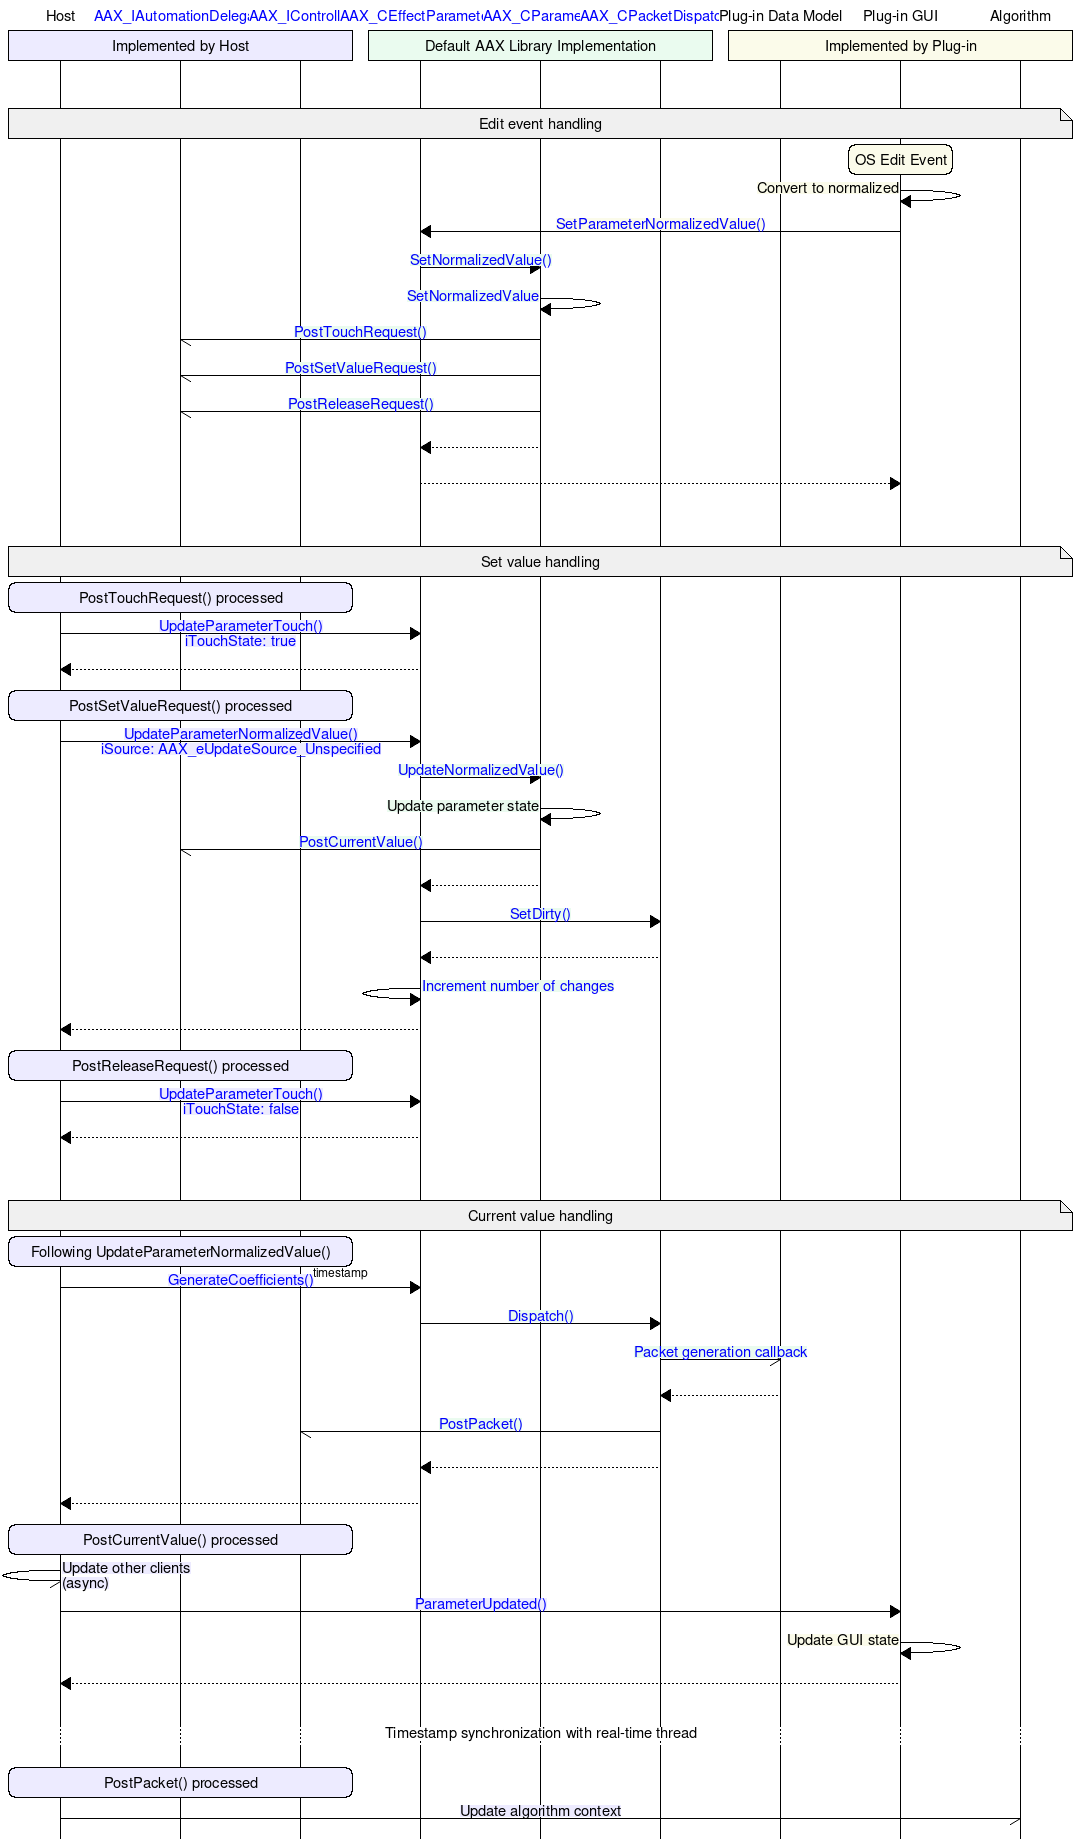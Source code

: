 /*===================================================================================================

Copyright 2016 by Avid Technology, Inc. 
All rights reserved.

===================================================================================================*/

msc {
	// Display properties
	hscale = "1.8";
	
	// Declare entities
	 host              [label = "Host", arctextbgcolor = "#edebff"]
	,autodelegate      [label = "AAX_IAutomationDelegate", URL = "\ref AAX_IAutomationDelegate", arctextbgcolor = "#edebff"]
	,controller        [ label = "AAX_IController", URL = "\ref AAX_IController", arctextbgcolor = "#edebff"]
	,effectparams      [label = "AAX_CEffectParameters", URL = "\ref AAX_CEffectParameters", arctextbgcolor = "#eafbef"]
	,param_linker      [label = "AAX_CParameter", URL = "\ref AAX_CParameter", arctextbgcolor = "#eafbef"]
	,packetdispatcher  [label = "AAX_CPacketDispatcher", URL = "\ref AAX_CPacketDispatcher", arctextbgcolor = "#eafbef"]
	,datamodel         [label = "Plug-in Data Model", arctextbgcolor = "#fbfbea"]
	,gui               [label = "Plug-in GUI", arctextbgcolor = "#fbfbea"]
	,alg               [label = "Algorithm", arctextbgcolor = "#fbfbea"]
	;
	
	// Describe implementation scopes
	 host box controller [label = "Implemented by Host", textbgcolor = "#edebff"]
	,effectparams box packetdispatcher [label = "Default AAX Library Implementation", textbgcolor = "#eafbef"]
	,datamodel box alg [label = "Implemented by Plug-in", textbgcolor = "#fbfbea"]
	;
	
	// -------------------
	|||;
	|||;
	host note alg [label = "Edit event handling", textbgcolor = "#f0f0f0"];
	// -------------------
	
	gui rbox gui [label = "OS Edit Event"];
	gui => gui [label = "Convert to normalized"];
	gui => effectparams [label = "SetParameterNormalizedValue()", URL = "\ref AAX_IACFEffectParameters::SetParameterNormalizedValue()"];
	effectparams => param_linker [label = "SetNormalizedValue()", URL = "\ref AAX_IParameter::SetNormalizedValue()"];
	param_linker => param_linker [label = "SetNormalizedValue", URL = "\ref AAX_CParameter::SetNormalizedValue()"];
	param_linker -> autodelegate [label = "PostTouchRequest()", URL = "\ref AAX_IAutomationDelegate::PostTouchRequest()"];
	param_linker -> autodelegate [label = "PostSetValueRequest()", URL = "\ref AAX_IAutomationDelegate::PostSetValueRequest()"];
	param_linker -> autodelegate [label = "PostReleaseRequest()", URL = "\ref AAX_IAutomationDelegate::PostReleaseRequest()"];
	param_linker >> effectparams;
	effectparams >> gui;
	
	// -------------------
	|||;
	|||;
	host note alg [label = "Set value handling", textbgcolor = "#f0f0f0"];
	// -------------------
	
	host rbox controller [label = "PostTouchRequest() processed"];
	host => effectparams [label = "UpdateParameterTouch()\niTouchState: true", URL = "\ref AAX_IEffectParameters::UpdateParameterTouch()"];
	effectparams >> host;
	
	host rbox controller [label = "PostSetValueRequest() processed"];
	host => effectparams [label = "UpdateParameterNormalizedValue()\niSource: AAX_eUpdateSource_Unspecified", URL = "\ref AAX_IEffectParameters::UpdateParameterNormalizedValue()"];
	effectparams => param_linker [label = "UpdateNormalizedValue()", URL = "\ref AAX_IParameter::UpdateNormalizedValue()"];
	param_linker => param_linker [label = "Update parameter state"];
	param_linker -> autodelegate [label = "PostCurrentValue()", URL = "\ref AAX_IAutomationDelegate::PostCurrentValue()"];
	param_linker >> effectparams;
	effectparams => packetdispatcher [label = "SetDirty()", URL = "\ref AAX_CPacketDispatcher::SetDirty()"];
	packetdispatcher >> effectparams;
	effectparams => effectparams [label = "Increment number of changes", URL = "\ref AAX_IACFEffectParameters::GetNumberOfChanges()"];
	effectparams >> host;
	
	host rbox controller [label = "PostReleaseRequest() processed"];
	host => effectparams [label = "UpdateParameterTouch()\niTouchState: false", URL = "\ref AAX_IEffectParameters::UpdateParameterTouch()"];
	effectparams >> host;
	
	// -------------------
	|||;
	|||;
	host note alg [label = "Current value handling", textbgcolor = "#f0f0f0"];
	// -------------------
	
	host rbox controller [label = "Following UpdateParameterNormalizedValue()"];
	host => effectparams [label = "GenerateCoefficients()", URL = "\ref AAX_IEffectParameters::GenerateCoefficients()", ID = "timestamp"];
	effectparams => packetdispatcher [label = "Dispatch()", URL = "\ref AAX_CPacketDispatcher::Dispatch()"];
	packetdispatcher =>> datamodel [label = "Packet generation callback", URL = "\ref AAX_CPacketDispatcher::RegisterPacket()"];
	datamodel >> packetdispatcher;
	packetdispatcher -> controller [label = "PostPacket()", URL = "AAX_IController::PostPacket()"];
	packetdispatcher >> effectparams;
	effectparams >> host;
	
	host rbox controller [label = "PostCurrentValue() processed"];
	host -> host [label = "Update other clients\n(async)"];
	host => gui [label = "ParameterUpdated()", URL = "AAX_IACFEffectGUI::ParameterUpdated()"];
	gui => gui [label = "Update GUI state"];
	gui >> host;
	
	|||;
	... [label = "Timestamp synchronization with real-time thread"];
	|||;
	
	host rbox controller [label = "PostPacket() processed"];
	host -> alg [label = "Update algorithm context"];
	
	
	// [label = "", URL = "\ref "];
		
}
